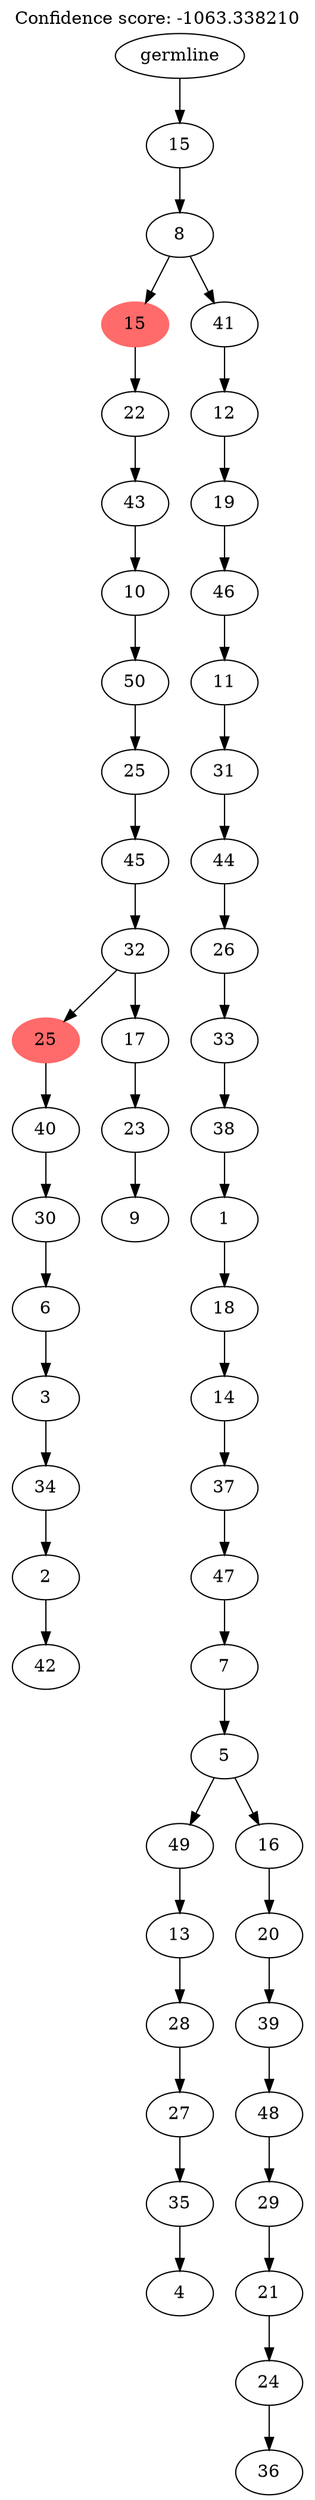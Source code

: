 digraph g {
	"51" -> "52";
	"52" [label="42"];
	"50" -> "51";
	"51" [label="2"];
	"49" -> "50";
	"50" [label="34"];
	"48" -> "49";
	"49" [label="3"];
	"47" -> "48";
	"48" [label="6"];
	"46" -> "47";
	"47" [label="30"];
	"45" -> "46";
	"46" [label="40"];
	"43" -> "44";
	"44" [label="9"];
	"42" -> "43";
	"43" [label="23"];
	"41" -> "42";
	"42" [label="17"];
	"41" -> "45";
	"45" [color=indianred1, style=filled, label="25"];
	"40" -> "41";
	"41" [label="32"];
	"39" -> "40";
	"40" [label="45"];
	"38" -> "39";
	"39" [label="25"];
	"37" -> "38";
	"38" [label="50"];
	"36" -> "37";
	"37" [label="10"];
	"35" -> "36";
	"36" [label="43"];
	"34" -> "35";
	"35" [label="22"];
	"32" -> "33";
	"33" [label="4"];
	"31" -> "32";
	"32" [label="35"];
	"30" -> "31";
	"31" [label="27"];
	"29" -> "30";
	"30" [label="28"];
	"28" -> "29";
	"29" [label="13"];
	"26" -> "27";
	"27" [label="36"];
	"25" -> "26";
	"26" [label="24"];
	"24" -> "25";
	"25" [label="21"];
	"23" -> "24";
	"24" [label="29"];
	"22" -> "23";
	"23" [label="48"];
	"21" -> "22";
	"22" [label="39"];
	"20" -> "21";
	"21" [label="20"];
	"19" -> "20";
	"20" [label="16"];
	"19" -> "28";
	"28" [label="49"];
	"18" -> "19";
	"19" [label="5"];
	"17" -> "18";
	"18" [label="7"];
	"16" -> "17";
	"17" [label="47"];
	"15" -> "16";
	"16" [label="37"];
	"14" -> "15";
	"15" [label="14"];
	"13" -> "14";
	"14" [label="18"];
	"12" -> "13";
	"13" [label="1"];
	"11" -> "12";
	"12" [label="38"];
	"10" -> "11";
	"11" [label="33"];
	"9" -> "10";
	"10" [label="26"];
	"8" -> "9";
	"9" [label="44"];
	"7" -> "8";
	"8" [label="31"];
	"6" -> "7";
	"7" [label="11"];
	"5" -> "6";
	"6" [label="46"];
	"4" -> "5";
	"5" [label="19"];
	"3" -> "4";
	"4" [label="12"];
	"2" -> "3";
	"3" [label="41"];
	"2" -> "34";
	"34" [color=indianred1, style=filled, label="15"];
	"1" -> "2";
	"2" [label="8"];
	"0" -> "1";
	"1" [label="15"];
	"0" [label="germline"];
	labelloc="t";
	label="Confidence score: -1063.338210";
}
